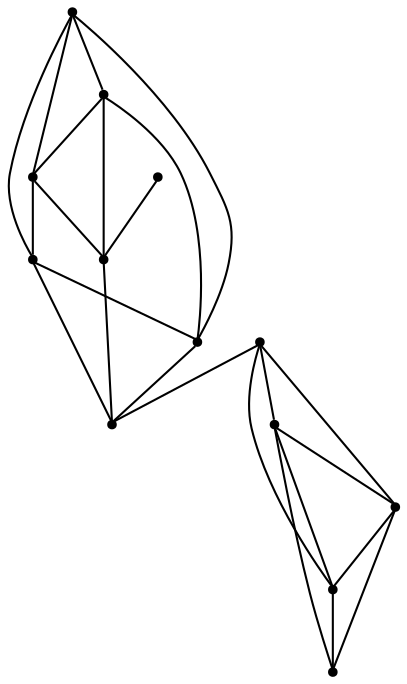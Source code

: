 graph {
  node [shape=point,comment="{\"directed\":false,\"doi\":\"10.1007/978-3-030-68766-3_19\",\"figure\":\"1 (3)\"}"]

  v0 [pos="1514.2391935460569,374.2014490214584"]
  v1 [pos="1484.0811464786811,376.5892920178985"]
  v2 [pos="1439.3272365723906,477.60947085400835"]
  v3 [pos="1438.4864705135888,257.3217819155727"]
  v4 [pos="1367.7199060780663,562.3145877851699"]
  v5 [pos="1367.9814770342668,491.74172015401746"]
  v6 [pos="1368.090880906916,461.49354158710133"]
  v7 [pos="1368.2064528560818,431.2484867629207"]
  v8 [pos="1368.313821899365,401.0023906911616"]
  v9 [pos="1351.3111374505843,281.1399784895184"]
  v10 [pos="1330.1900537469728,410.49526204961256"]
  v11 [pos="1335.0105327216065,354.81103457390714"]
  v12 [pos="1367.611583208518,592.5606878311564"]

  v0 -- v2 [id="-1",pos="1514.2391935460569,374.2014490214584 1516.9126413913298,407.4176998365759 1508.0779209900538,439.63075232633884 1490.575209018706,466.23051065666306 1481.752951947299,479.6324956721536 1470.7220147755727,491.6134241451313 1457.8532451555418,501.5648895515777 1439.3272365723906,477.60947085400835 1439.3272365723906,477.60947085400835 1439.3272365723906,477.60947085400835"]
  v0 -- v3 [id="-2",pos="1514.2391935460569,374.2014490214584 1513.6286811477394,366.3284171115505 1512.3410156893567,358.33557814248024 1510.344848080984,350.3510691540377 1508.3611438024805,342.3832201268507 1505.7565622135742,334.7321011264337 1502.5977439760131,327.4393620559256 1496.0509348435078,312.3287771971684 1487.1329136150478,298.74346902022876 1476.4019865980204,287.02089712198847 1465.450280594746,275.0566286102662 1452.610761646856,265.03852335879776 1438.4864705135888,257.3217819155727"]
  v10 -- v6 [id="-3",pos="1330.1900537469728,410.49526204961256 1304.8078783792155,426.94555896448514 1304.8078783792155,426.94555896448514 1304.8078783792155,426.94555896448514 1309.391840234222,434.0591398638581 1315.1010627288106,440.2475524186234 1321.6271420371465,445.35246340921526 1334.6791734769827,455.5789453516545 1350.9776479939678,461.45482466378286 1368.090880906916,461.49354158710133"]
  v9 -- v2 [id="-4",pos="1351.3111374505843,281.1399784895184 1354.5536062516271,301.03955505448675 1354.5536062516271,301.03955505448675 1354.5536062516271,301.03955505448675 1398.2230792824976,293.8801592616611 1440.7632220150533,321.317525758544 1451.6482873565806,364.9864635911822 1460.149677272284,399.0748109182245 1446.9725038264182,433.4840214685315 1420.8558504400416,453.68282556280576 1433.1659322221788,469.631113969579 1433.1659322221788,469.631113969579 1433.1659322221788,469.631113969579 1439.3272365723906,477.60947085400835 1439.3272365723906,477.60947085400835 1439.3272365723906,477.60947085400835"]
  v12 -- v4 [id="-5",pos="1367.611583208518,592.5606878311564 1367.651166998535,582.4767892451018 1367.651166998535,582.4767892451018 1367.651166998535,582.4767892451018 1367.6844873294087,572.3961455512867 1367.6844873294087,572.3961455512867 1367.6844873294087,572.3961455512867 1367.7199060780663,562.3145877851699 1367.7199060780663,562.3145877851699 1367.7199060780663,562.3145877851699"]
  v1 -- v2 [id="-6",pos="1484.0811464786811,376.5892920178985 1485.1450125009758,389.65268080747114 1483.9531111996464,402.47957922145434 1480.8026866332214,414.67718257221134 1477.5899454174526,427.1330789100673 1472.3266049077617,438.9348174180906 1465.3088599537857,449.5947127037269 1458.3119720008146,460.225453057166 1449.5646220854555,469.7268451591599 1439.3272365723906,477.60947085400835"]
  v1 -- v3 [id="-7",pos="1484.0811464786811,376.5892920178985 1483.598923713069,370.3414965573412 1482.5779480785116,363.99888397950474 1480.9943421241628,357.6687981664291 1472.8222130352992,324.89315404610045 1451.4646440062688,298.87681229791133 1423.9894876641943,283.87044757845877 1428.8236063544243,275.01911190362216 1428.8236063544243,275.01911190362216 1428.8236063544243,275.01911190362216 1438.4864705135888,257.3217819155727 1438.4864705135888,257.3217819155727 1438.4864705135888,257.3217819155727"]
  v6 -- v5 [id="-8",pos="1368.090880906916,461.49354158710133 1368.0596589938264,471.57715005455594 1368.0596589938264,471.57715005455594 1368.0596589938264,471.57715005455594 1368.0179449918164,481.6578255421902 1368.0179449918164,481.6578255421902 1368.0179449918164,481.6578255421902 1367.9814770342668,491.74172015401746 1367.9814770342668,491.74172015401746 1367.9814770342668,491.74172015401746"]
  v8 -- v7 [id="-9",pos="1368.313821899365,401.0023906911616 1368.2762411445053,411.0850532924953 1368.2762411445053,411.0850532924953 1368.2762411445053,411.0850532924953 1368.238851154899,421.16569698631037 1368.238851154899,421.16569698631037 1368.238851154899,421.16569698631037 1368.2064528560818,431.2484867629207 1368.2064528560818,431.2484867629207 1368.2064528560818,431.2484867629207"]
  v11 -- v6 [id="-10",pos="1335.0105327216065,354.81103457390714 1312.8341356378803,334.24444752769864 1312.8341356378803,334.24444752769864 1312.8341356378803,334.24444752769864 1318.430933809979,328.1811436514457 1325.0653677820721,322.9970660510709 1332.5414580508145,318.99231658590793 1337.9589368850052,316.09189363648795 1343.8140312097928,313.808207191714 1350.0442971989978,312.2538391653378 1352.0945149624138,311.7412592123578 1354.153253573801,311.3203408401024 1356.2035985140521,310.98281765558215 1394.713888863421,304.6735885878951 1432.261577745679,328.889637118274 1441.8630472875564,367.424477234304 1451.4771073361378,405.97181232127565 1429.6903164876467,444.98171568364154 1392.7094547607478,457.48355409022696 1390.746607483249,458.146137282145 1388.7379765450075,458.73375064841315 1386.6918284403243,459.24629880757396 1380.4574927923866,460.80069862776935 1374.2064969790117,461.5341502426617 1368.090880906916,461.49354158710133"]
  v3 -- v4 [id="-11",pos="1438.4864705135888,257.3217819155727 1448.1431665962366,239.62228994781844 1448.1431665962366,239.62228994781844 1448.1431665962366,239.62228994781844 1452.9775396401374,230.77515105711495 1452.9775396401374,230.77515105711495 1452.9775396401374,230.77515105711495 1415.454777417617,210.2721437008314 1370.4185349367476,203.26694793107697 1325.657248774004,214.42689640493245 1231.0379375931948,238.01791024385648 1173.4537926479982,333.8444812822894 1197.0450956139202,428.4667024498079 1217.0107141795434,508.5409939767734 1288.7179738722798,562.0905287928838 1367.7199060780663,562.3145877851699"]
  v6 -- v7 [id="-12",pos="1368.090880906916,461.49354158710133 1368.1262996555738,451.41179305806946 1368.1262996555738,451.41179305806946 1368.1262996555738,451.41179305806946 1368.1680136575835,441.3311493642544 1368.1680136575835,441.3311493642544 1368.1680136575835,441.3311493642544 1368.2064528560818,431.2484867629207 1368.2064528560818,431.2484867629207 1368.2064528560818,431.2484867629207"]
  v10 -- v8 [id="-13",pos="1330.1900537469728,410.49526204961256 1355.5701306969456,394.04490154710163 1355.5701306969456,394.04490154710163 1355.5701306969456,394.04490154710163 1356.4952149976148,395.47861202965214 1357.6454022969344,396.7246118037053 1358.962318427458,397.7497717096652 1361.587757017369,399.80838970839363 1364.8715900841241,400.9960796180525 1368.313821899365,401.0023906911616"]
  v4 -- v5 [id="-14",pos="1367.7199060780663,562.3145877851699 1367.755324826724,552.2348581636566 1367.755324826724,552.2348581636566 1367.755324826724,552.2348581636566 1367.797038828734,542.1500494795275 1367.797038828734,542.1500494795275 1367.797038828734,542.1500494795275 1367.8345559951758,532.0693739918934 1367.8345559951758,532.0693739918934 1367.8345559951758,532.0693739918934 1367.9814770342668,491.74172015401746 1367.9814770342668,491.74172015401746 1367.9814770342668,491.74172015401746"]
  v11 -- v7 [id="-15",pos="1335.0105327216065,354.81103457390714 1340.8094784735667,348.5340523873335 1348.4482279147805,343.8250062394754 1357.3620523076727,341.60385823704803 1381.745158250769,335.523799018082 1406.436540842865,350.3593037532079 1412.5167381663032,374.74204727759945 1417.0257928652613,392.815561734304 1410.041368242159,411.05573939120217 1396.1933369895805,421.76148136411035 1392.305032424189,424.77458160873954 1387.8627455638136,427.191611331196 1382.9911097071417,428.83767273211595 1381.8117989125165,429.2377343589828 1380.6032374457502,429.59194929857773 1379.3738189779788,429.8961525605869 1375.6316405964571,430.8296190920031 1371.8810685437995,431.2713624158279 1368.2064528560818,431.2484867629207"]
  v9 -- v5 [id="-16",pos="1351.3111374505843,281.1399784895184 1348.4732817513534,281.5992878984457 1345.6020103386224,282.1910344612086 1342.7265420903232,282.90779432102624 1297.6317982651717,294.15116977643606 1266.556011359371,332.723494805291 1262.7512619748347,376.5674258187506 1261.7596641892535,387.9481505730609 1262.6098413338746,399.6832174422429 1265.531093242916,411.38909758540854 1268.439881822089,423.0908445320795 1273.2030358381683,433.84656638875424 1279.4082479908004,443.42715689435016 1298.719796091983,473.2106846907151 1332.087563925287,491.64257907732843 1367.9814770342668,491.74172015401746"]
  v1 -- v0 [id="-17",pos="1484.0811464786811,376.5892920178985 1494.1338712267516,375.79645749721413 1494.1338712267516,375.79645749721413 1494.1338712267516,375.79645749721413 1504.1898707783332,374.9962706558421 1504.1898707783332,374.9962706558421 1504.1898707783332,374.9962706558421 1514.2391935460569,374.2014490214584 1514.2391935460569,374.2014490214584 1514.2391935460569,374.2014490214584"]
  v10 -- v11 [id="-18",pos="1330.1900537469728,410.49526204961256 1327.5116142109105,406.39686389002577 1325.477929436096,401.7795111167114 1324.2193874730192,396.7579317262163 1322.969112004243,391.7320601701306 1322.6023340109614,386.69382081838 1323.0315558304223,381.8097814897005 1323.4651016622865,376.7550093519712 1324.7527671206692,371.86260824884477 1326.7655948944787,367.3202888888186 1328.8075461635938,362.73212284152055 1331.5913199135725,358.5023367241314 1335.0105327216065,354.81103457390714"]
  v7 -- v10 [id="-19",pos="1368.2064528560818,431.2484867629207 1363.0880621445335,431.24214389599234 1358.1164652952405,430.3628540324758 1353.4364849295102,428.7334207989922 1348.6856670664645,427.07899762362524 1344.243380206089,424.64530793991327 1340.2885621557855,421.557365044911 1336.375458107492,418.4859867297068 1332.9457532105378,414.7687805652975 1330.1900537469728,410.49526204961256"]
  v2 -- v5 [id="-20",pos="1439.3272365723906,477.60947085400835 1429.4194298282537,485.30842365539655 1418.1009458316976,491.4718144744594 1405.6657220435309,495.6766106499653 1402.419533320053,486.12091470479504 1402.419533320053,486.12091470479504 1402.419533320053,486.12091470479504 1399.677473572084,487.05438123621127 1396.8770396566683,487.87949443182816 1394.0099650795053,488.59212109515113 1385.2834721651511,490.7674224103066 1376.5404462621957,491.79258231626653 1367.9814770342668,491.74172015401746"]
  v0 -- v4 [id="-21",pos="1514.2391935460569,374.2014490214584 1534.3403190297943,372.61265623735426 1534.3403190297943,372.61265623735426 1534.3403190297943,372.61265623735426 1544.38792491024,371.81256477743983 1544.38792491024,371.81256477743983 1544.38792491024,371.81256477743983 1549.2305644484416,432.05883172952394 1522.6971525724728,489.66312768838293 1476.3522604553805,525.5058897521444 1461.241490404157,537.1909449437408 1444.0221284220709,546.5673237486798 1425.098215315175,552.9641129944159 1420.5223927776337,554.5102782154411 1415.8508060830395,555.881291286549 1411.087524890125,557.0689811962079 1396.5435819942606,560.6945257798925 1381.974585261823,562.4072588196537 1367.7199060780663,562.3145877851699"]
  v11 -- v8 [id="-22",pos="1335.0105327216065,354.81103457390714 1357.1828601466,375.3796723214534 1357.1828601466,375.3796723214534 1357.1828601466,375.3796723214534 1359.1332440942301,373.2753348107299 1361.6920420223937,371.69591325483196 1364.6841314287508,370.9499984628172 1372.8562605176146,368.9121736218389 1381.1284777759347,373.88790632506215 1383.1704290450498,382.05993525908684 1385.104152827243,389.8194393891223 1380.720112957479,397.67890328669085 1373.2688221716385,400.19179137400494 1372.8771175186196,400.32929964200133 1372.472822358896,400.4459829584284 1372.0602607048722,400.55017130391377 1370.8059155773633,400.8627363403699 1369.5473736142865,401.00857458899407 1368.313821899365,401.0023906911616"]
  v1 -- v9 [id="-23",pos="1484.0811464786811,376.5892920178985 1474.0307745020655,377.38420903373975 1474.0307745020655,377.38420903373975 1474.0307745020655,377.38420903373975 1473.5976102007073,371.6791261182997 1472.6558657346013,365.8907751904012 1471.2139347748837,360.1065892528166 1463.75030783601,330.17719141400835 1444.2513010794542,306.4237111590237 1419.159820163203,292.717522881524 1408.9664696293937,287.1500436155379 1397.8397683006147,283.2369239372804 1386.2337374792287,281.24497757739323 1374.9361104836776,279.30720788540566 1363.1717445022239,279.1905245689786 1351.3111374505843,281.1399784895184"]
  v3 -- v9 [id="-24",pos="1438.4864705135888,257.3217819155727 1424.4104429893544,249.63200163102078 1409.0538401153108,244.23118556522832 1393.0304490932867,241.48496263887944 1377.4322102319911,238.80957634168567 1361.1879130468847,238.6470463379867 1344.8603150345941,241.32243263518046 1351.3111374505843,281.1399784895184 1351.3111374505843,281.1399784895184 1351.3111374505843,281.1399784895184"]
}